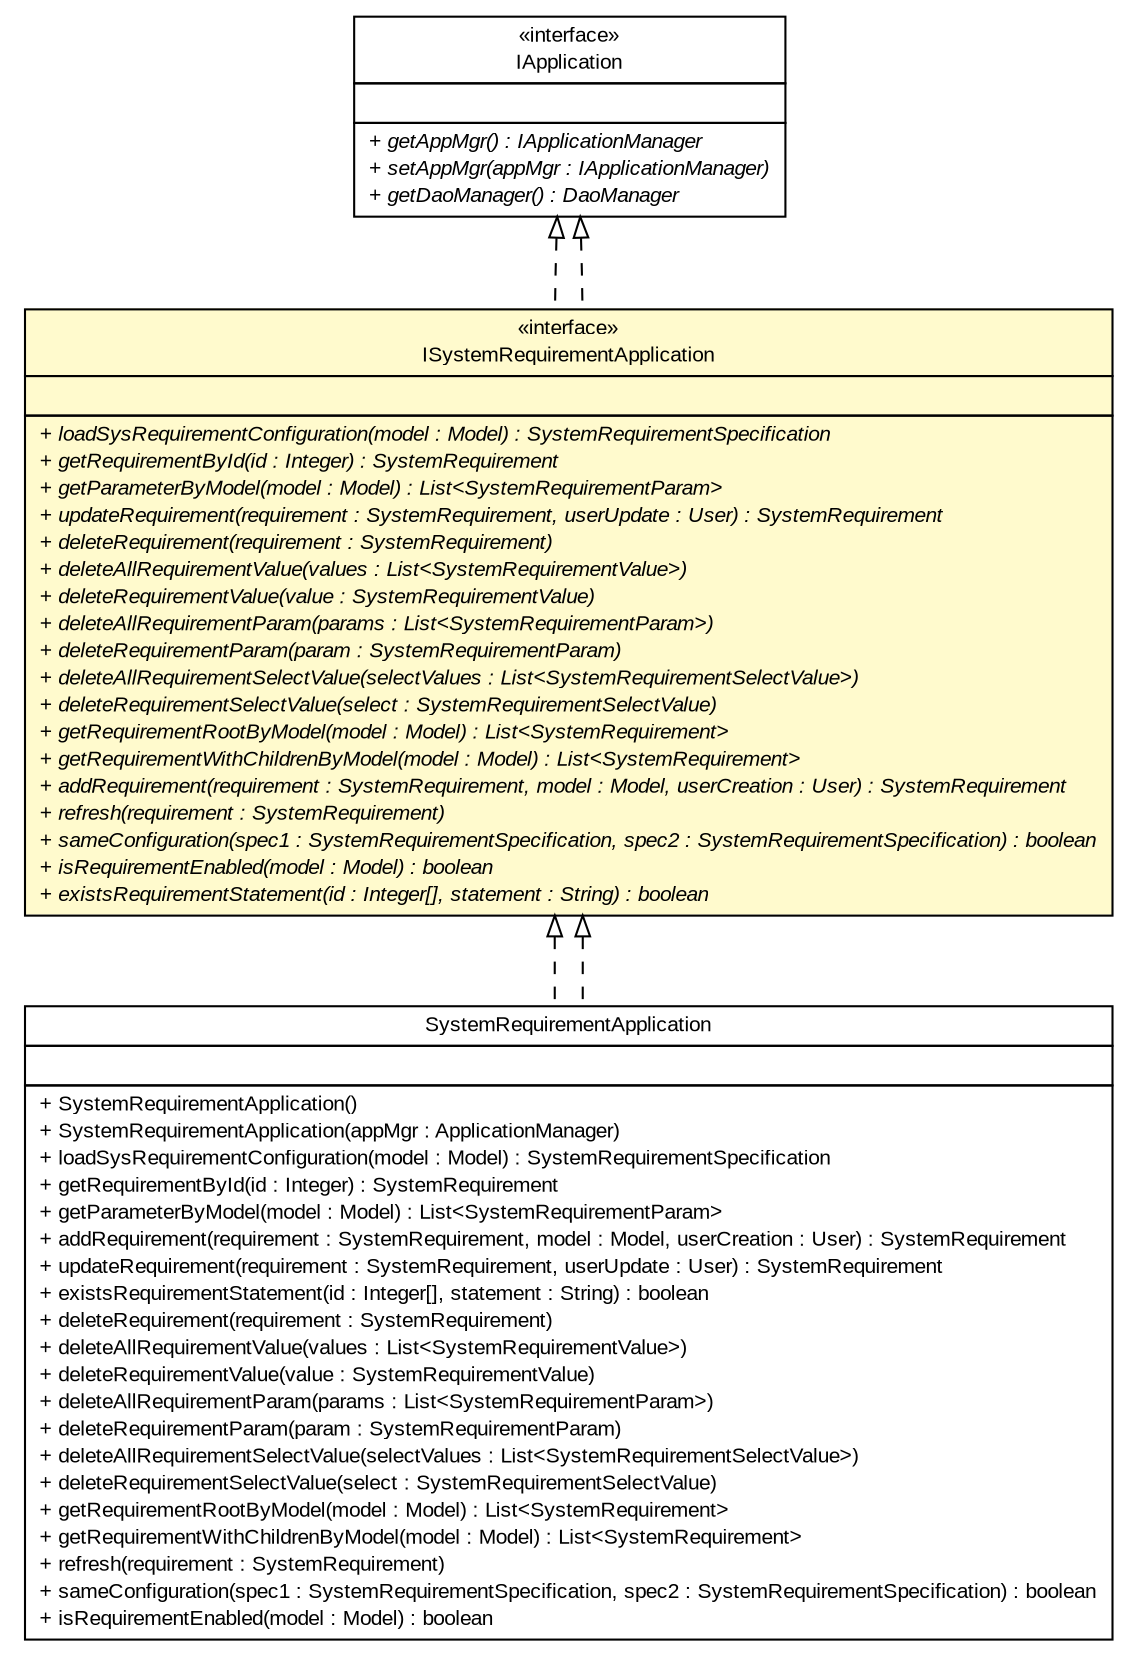 #!/usr/local/bin/dot
#
# Class diagram 
# Generated by UMLGraph version R5_6-24-gf6e263 (http://www.umlgraph.org/)
#

digraph G {
	edge [fontname="arial",fontsize=10,labelfontname="arial",labelfontsize=10];
	node [fontname="arial",fontsize=10,shape=plaintext];
	nodesep=0.25;
	ranksep=0.5;
	// gov.sandia.cf.application.IApplication
	c197670 [label=<<table title="gov.sandia.cf.application.IApplication" border="0" cellborder="1" cellspacing="0" cellpadding="2" port="p" href="./IApplication.html">
		<tr><td><table border="0" cellspacing="0" cellpadding="1">
<tr><td align="center" balign="center"> &#171;interface&#187; </td></tr>
<tr><td align="center" balign="center"> IApplication </td></tr>
		</table></td></tr>
		<tr><td><table border="0" cellspacing="0" cellpadding="1">
<tr><td align="left" balign="left">  </td></tr>
		</table></td></tr>
		<tr><td><table border="0" cellspacing="0" cellpadding="1">
<tr><td align="left" balign="left"><font face="arial italic" point-size="10.0"> + getAppMgr() : IApplicationManager </font></td></tr>
<tr><td align="left" balign="left"><font face="arial italic" point-size="10.0"> + setAppMgr(appMgr : IApplicationManager) </font></td></tr>
<tr><td align="left" balign="left"><font face="arial italic" point-size="10.0"> + getDaoManager() : DaoManager </font></td></tr>
		</table></td></tr>
		</table>>, URL="./IApplication.html", fontname="arial", fontcolor="black", fontsize=10.0];
	// gov.sandia.cf.application.impl.SystemRequirementApplication
	c197707 [label=<<table title="gov.sandia.cf.application.impl.SystemRequirementApplication" border="0" cellborder="1" cellspacing="0" cellpadding="2" port="p" href="./impl/SystemRequirementApplication.html">
		<tr><td><table border="0" cellspacing="0" cellpadding="1">
<tr><td align="center" balign="center"> SystemRequirementApplication </td></tr>
		</table></td></tr>
		<tr><td><table border="0" cellspacing="0" cellpadding="1">
<tr><td align="left" balign="left">  </td></tr>
		</table></td></tr>
		<tr><td><table border="0" cellspacing="0" cellpadding="1">
<tr><td align="left" balign="left"> + SystemRequirementApplication() </td></tr>
<tr><td align="left" balign="left"> + SystemRequirementApplication(appMgr : ApplicationManager) </td></tr>
<tr><td align="left" balign="left"> + loadSysRequirementConfiguration(model : Model) : SystemRequirementSpecification </td></tr>
<tr><td align="left" balign="left"> + getRequirementById(id : Integer) : SystemRequirement </td></tr>
<tr><td align="left" balign="left"> + getParameterByModel(model : Model) : List&lt;SystemRequirementParam&gt; </td></tr>
<tr><td align="left" balign="left"> + addRequirement(requirement : SystemRequirement, model : Model, userCreation : User) : SystemRequirement </td></tr>
<tr><td align="left" balign="left"> + updateRequirement(requirement : SystemRequirement, userUpdate : User) : SystemRequirement </td></tr>
<tr><td align="left" balign="left"> + existsRequirementStatement(id : Integer[], statement : String) : boolean </td></tr>
<tr><td align="left" balign="left"> + deleteRequirement(requirement : SystemRequirement) </td></tr>
<tr><td align="left" balign="left"> + deleteAllRequirementValue(values : List&lt;SystemRequirementValue&gt;) </td></tr>
<tr><td align="left" balign="left"> + deleteRequirementValue(value : SystemRequirementValue) </td></tr>
<tr><td align="left" balign="left"> + deleteAllRequirementParam(params : List&lt;SystemRequirementParam&gt;) </td></tr>
<tr><td align="left" balign="left"> + deleteRequirementParam(param : SystemRequirementParam) </td></tr>
<tr><td align="left" balign="left"> + deleteAllRequirementSelectValue(selectValues : List&lt;SystemRequirementSelectValue&gt;) </td></tr>
<tr><td align="left" balign="left"> + deleteRequirementSelectValue(select : SystemRequirementSelectValue) </td></tr>
<tr><td align="left" balign="left"> + getRequirementRootByModel(model : Model) : List&lt;SystemRequirement&gt; </td></tr>
<tr><td align="left" balign="left"> + getRequirementWithChildrenByModel(model : Model) : List&lt;SystemRequirement&gt; </td></tr>
<tr><td align="left" balign="left"> + refresh(requirement : SystemRequirement) </td></tr>
<tr><td align="left" balign="left"> + sameConfiguration(spec1 : SystemRequirementSpecification, spec2 : SystemRequirementSpecification) : boolean </td></tr>
<tr><td align="left" balign="left"> + isRequirementEnabled(model : Model) : boolean </td></tr>
		</table></td></tr>
		</table>>, URL="./impl/SystemRequirementApplication.html", fontname="arial", fontcolor="black", fontsize=10.0];
	// gov.sandia.cf.application.ISystemRequirementApplication
	c197719 [label=<<table title="gov.sandia.cf.application.ISystemRequirementApplication" border="0" cellborder="1" cellspacing="0" cellpadding="2" port="p" bgcolor="lemonChiffon" href="./ISystemRequirementApplication.html">
		<tr><td><table border="0" cellspacing="0" cellpadding="1">
<tr><td align="center" balign="center"> &#171;interface&#187; </td></tr>
<tr><td align="center" balign="center"> ISystemRequirementApplication </td></tr>
		</table></td></tr>
		<tr><td><table border="0" cellspacing="0" cellpadding="1">
<tr><td align="left" balign="left">  </td></tr>
		</table></td></tr>
		<tr><td><table border="0" cellspacing="0" cellpadding="1">
<tr><td align="left" balign="left"><font face="arial italic" point-size="10.0"> + loadSysRequirementConfiguration(model : Model) : SystemRequirementSpecification </font></td></tr>
<tr><td align="left" balign="left"><font face="arial italic" point-size="10.0"> + getRequirementById(id : Integer) : SystemRequirement </font></td></tr>
<tr><td align="left" balign="left"><font face="arial italic" point-size="10.0"> + getParameterByModel(model : Model) : List&lt;SystemRequirementParam&gt; </font></td></tr>
<tr><td align="left" balign="left"><font face="arial italic" point-size="10.0"> + updateRequirement(requirement : SystemRequirement, userUpdate : User) : SystemRequirement </font></td></tr>
<tr><td align="left" balign="left"><font face="arial italic" point-size="10.0"> + deleteRequirement(requirement : SystemRequirement) </font></td></tr>
<tr><td align="left" balign="left"><font face="arial italic" point-size="10.0"> + deleteAllRequirementValue(values : List&lt;SystemRequirementValue&gt;) </font></td></tr>
<tr><td align="left" balign="left"><font face="arial italic" point-size="10.0"> + deleteRequirementValue(value : SystemRequirementValue) </font></td></tr>
<tr><td align="left" balign="left"><font face="arial italic" point-size="10.0"> + deleteAllRequirementParam(params : List&lt;SystemRequirementParam&gt;) </font></td></tr>
<tr><td align="left" balign="left"><font face="arial italic" point-size="10.0"> + deleteRequirementParam(param : SystemRequirementParam) </font></td></tr>
<tr><td align="left" balign="left"><font face="arial italic" point-size="10.0"> + deleteAllRequirementSelectValue(selectValues : List&lt;SystemRequirementSelectValue&gt;) </font></td></tr>
<tr><td align="left" balign="left"><font face="arial italic" point-size="10.0"> + deleteRequirementSelectValue(select : SystemRequirementSelectValue) </font></td></tr>
<tr><td align="left" balign="left"><font face="arial italic" point-size="10.0"> + getRequirementRootByModel(model : Model) : List&lt;SystemRequirement&gt; </font></td></tr>
<tr><td align="left" balign="left"><font face="arial italic" point-size="10.0"> + getRequirementWithChildrenByModel(model : Model) : List&lt;SystemRequirement&gt; </font></td></tr>
<tr><td align="left" balign="left"><font face="arial italic" point-size="10.0"> + addRequirement(requirement : SystemRequirement, model : Model, userCreation : User) : SystemRequirement </font></td></tr>
<tr><td align="left" balign="left"><font face="arial italic" point-size="10.0"> + refresh(requirement : SystemRequirement) </font></td></tr>
<tr><td align="left" balign="left"><font face="arial italic" point-size="10.0"> + sameConfiguration(spec1 : SystemRequirementSpecification, spec2 : SystemRequirementSpecification) : boolean </font></td></tr>
<tr><td align="left" balign="left"><font face="arial italic" point-size="10.0"> + isRequirementEnabled(model : Model) : boolean </font></td></tr>
<tr><td align="left" balign="left"><font face="arial italic" point-size="10.0"> + existsRequirementStatement(id : Integer[], statement : String) : boolean </font></td></tr>
		</table></td></tr>
		</table>>, URL="./ISystemRequirementApplication.html", fontname="arial", fontcolor="black", fontsize=10.0];
	//gov.sandia.cf.application.impl.SystemRequirementApplication implements gov.sandia.cf.application.ISystemRequirementApplication
	c197719:p -> c197707:p [dir=back,arrowtail=empty,style=dashed];
	//gov.sandia.cf.application.ISystemRequirementApplication implements gov.sandia.cf.application.IApplication
	c197670:p -> c197719:p [dir=back,arrowtail=empty,style=dashed];
	//gov.sandia.cf.application.ISystemRequirementApplication implements gov.sandia.cf.application.IApplication
	c197670:p -> c197719:p [dir=back,arrowtail=empty,style=dashed];
	//gov.sandia.cf.application.impl.SystemRequirementApplication implements gov.sandia.cf.application.ISystemRequirementApplication
	c197719:p -> c197707:p [dir=back,arrowtail=empty,style=dashed];
}

